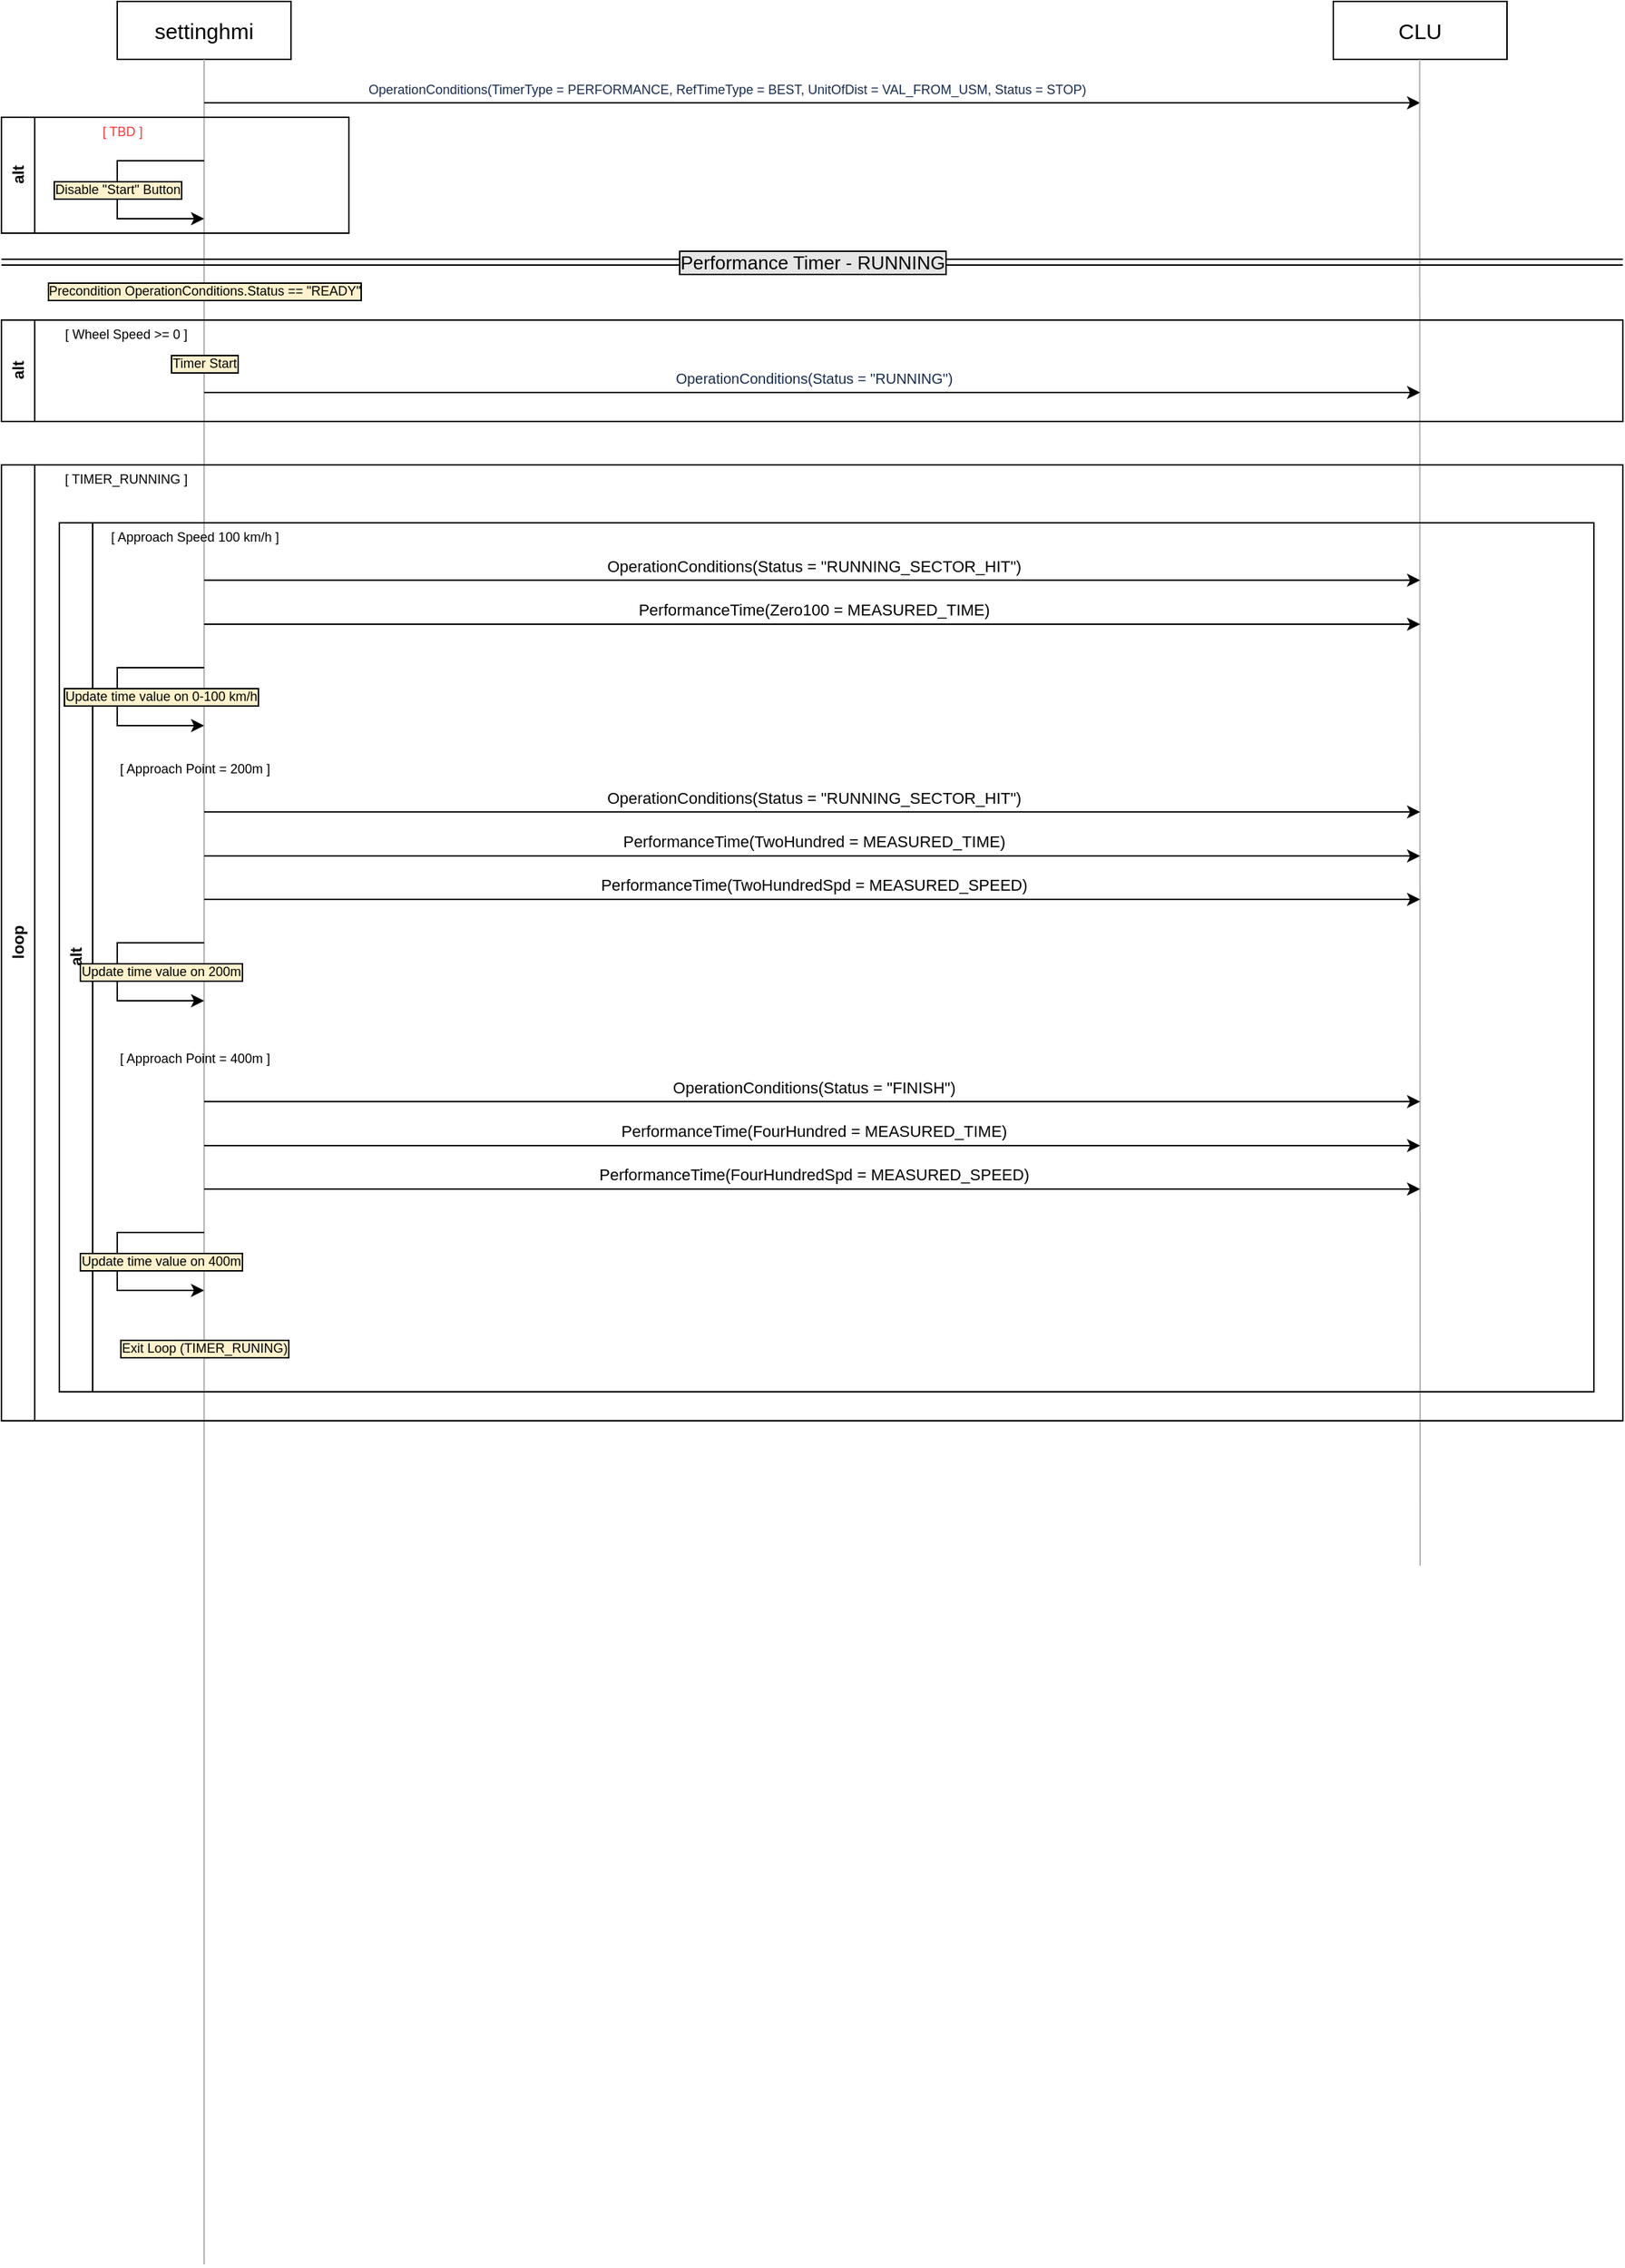<mxfile version="24.7.17">
  <diagram name="페이지-1" id="gs1mectcEGeimiHJpjWC">
    <mxGraphModel dx="988" dy="561" grid="1" gridSize="10" guides="1" tooltips="1" connect="1" arrows="1" fold="1" page="1" pageScale="1" pageWidth="1200" pageHeight="1920" math="0" shadow="0">
      <root>
        <mxCell id="0" />
        <mxCell id="1" parent="0" />
        <mxCell id="NuBGhkhx8Y5m-b2giT-t-1" value="settinghmi" style="rounded=0;whiteSpace=wrap;html=1;fontSize=15;" vertex="1" parent="1">
          <mxGeometry x="120" y="40" width="120" height="40" as="geometry" />
        </mxCell>
        <mxCell id="NuBGhkhx8Y5m-b2giT-t-2" value="CLU" style="rounded=0;whiteSpace=wrap;html=1;fontSize=15;" vertex="1" parent="1">
          <mxGeometry x="960" y="40" width="120" height="40" as="geometry" />
        </mxCell>
        <mxCell id="NuBGhkhx8Y5m-b2giT-t-3" value="" style="endArrow=none;html=1;rounded=0;entryX=0.5;entryY=1;entryDx=0;entryDy=0;strokeColor=#B3B3B3;" edge="1" parent="1" target="NuBGhkhx8Y5m-b2giT-t-1">
          <mxGeometry width="50" height="50" relative="1" as="geometry">
            <mxPoint x="180" y="1602.5" as="sourcePoint" />
            <mxPoint x="420" y="270" as="targetPoint" />
          </mxGeometry>
        </mxCell>
        <mxCell id="NuBGhkhx8Y5m-b2giT-t-4" value="alt" style="swimlane;horizontal=0;whiteSpace=wrap;html=1;fontSize=11;" vertex="1" parent="1">
          <mxGeometry x="40" y="120" width="240" height="80" as="geometry" />
        </mxCell>
        <mxCell id="NuBGhkhx8Y5m-b2giT-t-5" value="&amp;nbsp;[ TBD ]" style="text;html=1;align=center;verticalAlign=middle;whiteSpace=wrap;rounded=0;fontSize=9;fontColor=#FF3333;" vertex="1" parent="NuBGhkhx8Y5m-b2giT-t-4">
          <mxGeometry x="25" width="115" height="20" as="geometry" />
        </mxCell>
        <mxCell id="NuBGhkhx8Y5m-b2giT-t-6" value="" style="endArrow=classic;html=1;rounded=0;fontSize=5;" edge="1" parent="NuBGhkhx8Y5m-b2giT-t-4">
          <mxGeometry relative="1" as="geometry">
            <mxPoint x="140" y="30" as="sourcePoint" />
            <mxPoint x="140" y="70" as="targetPoint" />
            <Array as="points">
              <mxPoint x="80" y="30" />
              <mxPoint x="80" y="70" />
            </Array>
          </mxGeometry>
        </mxCell>
        <mxCell id="NuBGhkhx8Y5m-b2giT-t-7" value="Disable &quot;Start&quot; Button" style="edgeLabel;resizable=0;html=1;;align=center;verticalAlign=middle;fontSize=9;labelBorderColor=default;labelBackgroundColor=#FFF2CC;" connectable="0" vertex="1" parent="NuBGhkhx8Y5m-b2giT-t-6">
          <mxGeometry relative="1" as="geometry" />
        </mxCell>
        <mxCell id="NuBGhkhx8Y5m-b2giT-t-8" value="" style="endArrow=classic;html=1;rounded=0;" edge="1" parent="1">
          <mxGeometry width="50" height="50" relative="1" as="geometry">
            <mxPoint x="180" y="110" as="sourcePoint" />
            <mxPoint x="1020" y="110" as="targetPoint" />
          </mxGeometry>
        </mxCell>
        <mxCell id="NuBGhkhx8Y5m-b2giT-t-9" value="&lt;span style=&quot;color: rgb(23, 43, 77); font-family: &amp;quot;Source Sans Pro&amp;quot;, &amp;quot;Lucida Sans Unicode&amp;quot;, Arial, NG; font-size: 9px; text-align: start;&quot;&gt;OperationConditions(TimerType = PERFORMANCE, RefTimeType = BEST, UnitOfDist = VAL_FROM_USM, Status = STOP)&lt;/span&gt;" style="edgeLabel;html=1;align=center;verticalAlign=middle;resizable=0;points=[];" vertex="1" connectable="0" parent="NuBGhkhx8Y5m-b2giT-t-8">
          <mxGeometry x="-0.142" y="-1" relative="1" as="geometry">
            <mxPoint y="-11" as="offset" />
          </mxGeometry>
        </mxCell>
        <mxCell id="NuBGhkhx8Y5m-b2giT-t-10" value="" style="endArrow=none;html=1;rounded=0;entryX=0.5;entryY=1;entryDx=0;entryDy=0;strokeColor=#B3B3B3;" edge="1" parent="1">
          <mxGeometry width="50" height="50" relative="1" as="geometry">
            <mxPoint x="1020" y="1120" as="sourcePoint" />
            <mxPoint x="1019.69" y="80" as="targetPoint" />
          </mxGeometry>
        </mxCell>
        <mxCell id="NuBGhkhx8Y5m-b2giT-t-11" value="Performance Timer - RUNNING" style="shape=link;html=1;rounded=0;fontSize=13;labelBorderColor=default;labelBackgroundColor=#E6E6E6;" edge="1" parent="1">
          <mxGeometry width="100" relative="1" as="geometry">
            <mxPoint x="40" y="220" as="sourcePoint" />
            <mxPoint x="1160" y="220" as="targetPoint" />
            <mxPoint as="offset" />
          </mxGeometry>
        </mxCell>
        <mxCell id="NuBGhkhx8Y5m-b2giT-t-12" value="loop" style="swimlane;horizontal=0;whiteSpace=wrap;html=1;fontSize=11;" vertex="1" parent="1">
          <mxGeometry x="40" y="360" width="1120" height="660" as="geometry" />
        </mxCell>
        <mxCell id="NuBGhkhx8Y5m-b2giT-t-13" value="&amp;nbsp;[ TIMER_RUNNING ]" style="text;html=1;align=center;verticalAlign=middle;whiteSpace=wrap;rounded=0;fontSize=9;fontColor=#000000;" vertex="1" parent="NuBGhkhx8Y5m-b2giT-t-12">
          <mxGeometry x="30" width="110" height="20" as="geometry" />
        </mxCell>
        <mxCell id="NuBGhkhx8Y5m-b2giT-t-14" value="alt" style="swimlane;horizontal=0;whiteSpace=wrap;html=1;fontSize=11;" vertex="1" parent="NuBGhkhx8Y5m-b2giT-t-12">
          <mxGeometry x="40" y="40" width="1060" height="600" as="geometry" />
        </mxCell>
        <mxCell id="NuBGhkhx8Y5m-b2giT-t-15" value="&lt;font color=&quot;#000000&quot;&gt;&amp;nbsp;[ Approach Speed 100 km/h ]&lt;/font&gt;" style="text;html=1;align=center;verticalAlign=middle;whiteSpace=wrap;rounded=0;fontSize=9;fontColor=#FF3333;" vertex="1" parent="NuBGhkhx8Y5m-b2giT-t-14">
          <mxGeometry x="25" width="135" height="20" as="geometry" />
        </mxCell>
        <mxCell id="NuBGhkhx8Y5m-b2giT-t-16" value="" style="endArrow=classic;html=1;rounded=0;" edge="1" parent="NuBGhkhx8Y5m-b2giT-t-14">
          <mxGeometry width="50" height="50" relative="1" as="geometry">
            <mxPoint x="100" y="39.68" as="sourcePoint" />
            <mxPoint x="940" y="39.68" as="targetPoint" />
          </mxGeometry>
        </mxCell>
        <mxCell id="NuBGhkhx8Y5m-b2giT-t-17" value="&lt;div style=&quot;text-align: start;&quot;&gt;&lt;div&gt;OperationConditions(Status = &quot;RUNNING_SECTOR_HIT&quot;)&lt;/div&gt;&lt;/div&gt;" style="edgeLabel;html=1;align=center;verticalAlign=middle;resizable=0;points=[];" vertex="1" connectable="0" parent="NuBGhkhx8Y5m-b2giT-t-16">
          <mxGeometry x="-0.142" y="-1" relative="1" as="geometry">
            <mxPoint x="60" y="-11" as="offset" />
          </mxGeometry>
        </mxCell>
        <mxCell id="NuBGhkhx8Y5m-b2giT-t-18" value="" style="endArrow=classic;html=1;rounded=0;" edge="1" parent="NuBGhkhx8Y5m-b2giT-t-14">
          <mxGeometry width="50" height="50" relative="1" as="geometry">
            <mxPoint x="100" y="70" as="sourcePoint" />
            <mxPoint x="940" y="70" as="targetPoint" />
          </mxGeometry>
        </mxCell>
        <mxCell id="NuBGhkhx8Y5m-b2giT-t-19" value="&lt;div style=&quot;text-align: start;&quot;&gt;&lt;div&gt;PerformanceTime(Zero100 = MEASURED_TIME)&lt;/div&gt;&lt;/div&gt;" style="edgeLabel;html=1;align=center;verticalAlign=middle;resizable=0;points=[];" vertex="1" connectable="0" parent="NuBGhkhx8Y5m-b2giT-t-18">
          <mxGeometry x="-0.142" y="-1" relative="1" as="geometry">
            <mxPoint x="60" y="-11" as="offset" />
          </mxGeometry>
        </mxCell>
        <mxCell id="NuBGhkhx8Y5m-b2giT-t-20" value="" style="endArrow=classic;html=1;rounded=0;fontSize=5;" edge="1" parent="NuBGhkhx8Y5m-b2giT-t-14">
          <mxGeometry relative="1" as="geometry">
            <mxPoint x="100" y="100" as="sourcePoint" />
            <mxPoint x="100" y="140" as="targetPoint" />
            <Array as="points">
              <mxPoint x="40" y="100" />
              <mxPoint x="40" y="140" />
            </Array>
          </mxGeometry>
        </mxCell>
        <mxCell id="NuBGhkhx8Y5m-b2giT-t-21" value="Update time value on 0-100 km/h" style="edgeLabel;resizable=0;html=1;;align=center;verticalAlign=middle;fontSize=9;labelBorderColor=default;labelBackgroundColor=#FFF2CC;" connectable="0" vertex="1" parent="NuBGhkhx8Y5m-b2giT-t-20">
          <mxGeometry relative="1" as="geometry">
            <mxPoint x="30" as="offset" />
          </mxGeometry>
        </mxCell>
        <mxCell id="NuBGhkhx8Y5m-b2giT-t-22" value="&lt;font color=&quot;#000000&quot;&gt;&amp;nbsp;[ Approach Point = 200m ]&lt;/font&gt;" style="text;html=1;align=center;verticalAlign=middle;whiteSpace=wrap;rounded=0;fontSize=9;fontColor=#FF3333;" vertex="1" parent="NuBGhkhx8Y5m-b2giT-t-14">
          <mxGeometry x="25" y="160" width="135" height="20" as="geometry" />
        </mxCell>
        <mxCell id="NuBGhkhx8Y5m-b2giT-t-23" value="" style="endArrow=classic;html=1;rounded=0;" edge="1" parent="NuBGhkhx8Y5m-b2giT-t-14">
          <mxGeometry width="50" height="50" relative="1" as="geometry">
            <mxPoint x="100" y="199.68" as="sourcePoint" />
            <mxPoint x="940" y="199.68" as="targetPoint" />
          </mxGeometry>
        </mxCell>
        <mxCell id="NuBGhkhx8Y5m-b2giT-t-24" value="&lt;div style=&quot;text-align: start;&quot;&gt;&lt;div&gt;OperationConditions(Status = &quot;RUNNING_SECTOR_HIT&quot;)&lt;/div&gt;&lt;/div&gt;" style="edgeLabel;html=1;align=center;verticalAlign=middle;resizable=0;points=[];" vertex="1" connectable="0" parent="NuBGhkhx8Y5m-b2giT-t-23">
          <mxGeometry x="-0.142" y="-1" relative="1" as="geometry">
            <mxPoint x="60" y="-11" as="offset" />
          </mxGeometry>
        </mxCell>
        <mxCell id="NuBGhkhx8Y5m-b2giT-t-25" value="" style="endArrow=classic;html=1;rounded=0;" edge="1" parent="NuBGhkhx8Y5m-b2giT-t-14">
          <mxGeometry width="50" height="50" relative="1" as="geometry">
            <mxPoint x="100" y="230" as="sourcePoint" />
            <mxPoint x="940" y="230" as="targetPoint" />
          </mxGeometry>
        </mxCell>
        <mxCell id="NuBGhkhx8Y5m-b2giT-t-26" value="&lt;div style=&quot;text-align: start;&quot;&gt;&lt;div&gt;PerformanceTime(TwoHundred = MEASURED_TIME)&lt;/div&gt;&lt;/div&gt;" style="edgeLabel;html=1;align=center;verticalAlign=middle;resizable=0;points=[];" vertex="1" connectable="0" parent="NuBGhkhx8Y5m-b2giT-t-25">
          <mxGeometry x="-0.142" y="-1" relative="1" as="geometry">
            <mxPoint x="60" y="-11" as="offset" />
          </mxGeometry>
        </mxCell>
        <mxCell id="NuBGhkhx8Y5m-b2giT-t-27" value="" style="endArrow=classic;html=1;rounded=0;fontSize=5;" edge="1" parent="NuBGhkhx8Y5m-b2giT-t-14">
          <mxGeometry relative="1" as="geometry">
            <mxPoint x="100" y="290" as="sourcePoint" />
            <mxPoint x="100" y="330" as="targetPoint" />
            <Array as="points">
              <mxPoint x="40" y="290" />
              <mxPoint x="40" y="330" />
            </Array>
          </mxGeometry>
        </mxCell>
        <mxCell id="NuBGhkhx8Y5m-b2giT-t-28" value="Update time value on 200m" style="edgeLabel;resizable=0;html=1;;align=center;verticalAlign=middle;fontSize=9;labelBorderColor=default;labelBackgroundColor=#FFF2CC;" connectable="0" vertex="1" parent="NuBGhkhx8Y5m-b2giT-t-27">
          <mxGeometry relative="1" as="geometry">
            <mxPoint x="30" as="offset" />
          </mxGeometry>
        </mxCell>
        <mxCell id="NuBGhkhx8Y5m-b2giT-t-29" value="" style="endArrow=classic;html=1;rounded=0;" edge="1" parent="NuBGhkhx8Y5m-b2giT-t-14">
          <mxGeometry width="50" height="50" relative="1" as="geometry">
            <mxPoint x="100" y="260" as="sourcePoint" />
            <mxPoint x="940" y="260" as="targetPoint" />
          </mxGeometry>
        </mxCell>
        <mxCell id="NuBGhkhx8Y5m-b2giT-t-30" value="&lt;div style=&quot;text-align: start;&quot;&gt;&lt;div&gt;PerformanceTime(TwoHundredSpd = MEASURED_SPEED)&lt;/div&gt;&lt;/div&gt;" style="edgeLabel;html=1;align=center;verticalAlign=middle;resizable=0;points=[];" vertex="1" connectable="0" parent="NuBGhkhx8Y5m-b2giT-t-29">
          <mxGeometry x="-0.142" y="-1" relative="1" as="geometry">
            <mxPoint x="60" y="-11" as="offset" />
          </mxGeometry>
        </mxCell>
        <mxCell id="NuBGhkhx8Y5m-b2giT-t-31" value="&lt;font color=&quot;#000000&quot;&gt;&amp;nbsp;[ Approach Point = 400m ]&lt;/font&gt;" style="text;html=1;align=center;verticalAlign=middle;whiteSpace=wrap;rounded=0;fontSize=9;fontColor=#FF3333;" vertex="1" parent="NuBGhkhx8Y5m-b2giT-t-14">
          <mxGeometry x="25" y="360" width="135" height="20" as="geometry" />
        </mxCell>
        <mxCell id="NuBGhkhx8Y5m-b2giT-t-32" value="" style="endArrow=classic;html=1;rounded=0;" edge="1" parent="NuBGhkhx8Y5m-b2giT-t-14">
          <mxGeometry width="50" height="50" relative="1" as="geometry">
            <mxPoint x="100" y="399.68" as="sourcePoint" />
            <mxPoint x="940" y="399.68" as="targetPoint" />
          </mxGeometry>
        </mxCell>
        <mxCell id="NuBGhkhx8Y5m-b2giT-t-33" value="&lt;div style=&quot;text-align: start;&quot;&gt;&lt;div&gt;OperationConditions(Status = &quot;FINISH&quot;)&lt;/div&gt;&lt;/div&gt;" style="edgeLabel;html=1;align=center;verticalAlign=middle;resizable=0;points=[];" vertex="1" connectable="0" parent="NuBGhkhx8Y5m-b2giT-t-32">
          <mxGeometry x="-0.142" y="-1" relative="1" as="geometry">
            <mxPoint x="60" y="-11" as="offset" />
          </mxGeometry>
        </mxCell>
        <mxCell id="NuBGhkhx8Y5m-b2giT-t-34" value="" style="endArrow=classic;html=1;rounded=0;" edge="1" parent="NuBGhkhx8Y5m-b2giT-t-14">
          <mxGeometry width="50" height="50" relative="1" as="geometry">
            <mxPoint x="100" y="430" as="sourcePoint" />
            <mxPoint x="940" y="430" as="targetPoint" />
          </mxGeometry>
        </mxCell>
        <mxCell id="NuBGhkhx8Y5m-b2giT-t-35" value="&lt;div style=&quot;text-align: start;&quot;&gt;&lt;div&gt;PerformanceTime(FourHundred = MEASURED_TIME)&lt;/div&gt;&lt;/div&gt;" style="edgeLabel;html=1;align=center;verticalAlign=middle;resizable=0;points=[];" vertex="1" connectable="0" parent="NuBGhkhx8Y5m-b2giT-t-34">
          <mxGeometry x="-0.142" y="-1" relative="1" as="geometry">
            <mxPoint x="60" y="-11" as="offset" />
          </mxGeometry>
        </mxCell>
        <mxCell id="NuBGhkhx8Y5m-b2giT-t-36" value="" style="endArrow=classic;html=1;rounded=0;fontSize=5;" edge="1" parent="NuBGhkhx8Y5m-b2giT-t-14">
          <mxGeometry relative="1" as="geometry">
            <mxPoint x="100" y="490" as="sourcePoint" />
            <mxPoint x="100" y="530" as="targetPoint" />
            <Array as="points">
              <mxPoint x="40" y="490" />
              <mxPoint x="40" y="530" />
            </Array>
          </mxGeometry>
        </mxCell>
        <mxCell id="NuBGhkhx8Y5m-b2giT-t-37" value="Update time value on 400m" style="edgeLabel;resizable=0;html=1;;align=center;verticalAlign=middle;fontSize=9;labelBorderColor=default;labelBackgroundColor=#FFF2CC;" connectable="0" vertex="1" parent="NuBGhkhx8Y5m-b2giT-t-36">
          <mxGeometry relative="1" as="geometry">
            <mxPoint x="30" as="offset" />
          </mxGeometry>
        </mxCell>
        <mxCell id="NuBGhkhx8Y5m-b2giT-t-38" value="" style="endArrow=classic;html=1;rounded=0;" edge="1" parent="NuBGhkhx8Y5m-b2giT-t-14">
          <mxGeometry width="50" height="50" relative="1" as="geometry">
            <mxPoint x="100" y="460" as="sourcePoint" />
            <mxPoint x="940" y="460" as="targetPoint" />
          </mxGeometry>
        </mxCell>
        <mxCell id="NuBGhkhx8Y5m-b2giT-t-39" value="&lt;div style=&quot;text-align: start;&quot;&gt;&lt;div&gt;PerformanceTime(FourHundredSpd = MEASURED_SPEED)&lt;/div&gt;&lt;/div&gt;" style="edgeLabel;html=1;align=center;verticalAlign=middle;resizable=0;points=[];" vertex="1" connectable="0" parent="NuBGhkhx8Y5m-b2giT-t-38">
          <mxGeometry x="-0.142" y="-1" relative="1" as="geometry">
            <mxPoint x="60" y="-11" as="offset" />
          </mxGeometry>
        </mxCell>
        <mxCell id="NuBGhkhx8Y5m-b2giT-t-40" value="Exit Loop (TIMER_RUNING)" style="edgeLabel;resizable=0;html=1;;align=center;verticalAlign=middle;fontSize=9;labelBorderColor=default;labelBackgroundColor=#FFF2CC;" connectable="0" vertex="1" parent="NuBGhkhx8Y5m-b2giT-t-14">
          <mxGeometry x="100.0" y="570" as="geometry" />
        </mxCell>
        <mxCell id="NuBGhkhx8Y5m-b2giT-t-47" value="Precondition OperationConditions.Status == &quot;READY&quot;" style="edgeLabel;resizable=0;html=1;;align=center;verticalAlign=middle;fontSize=9;labelBorderColor=default;labelBackgroundColor=#FFF2CC;" connectable="0" vertex="1" parent="1">
          <mxGeometry x="180" y="240" as="geometry" />
        </mxCell>
        <mxCell id="NuBGhkhx8Y5m-b2giT-t-48" value="alt" style="swimlane;horizontal=0;whiteSpace=wrap;html=1;fontSize=11;" vertex="1" parent="1">
          <mxGeometry x="40" y="260" width="1120" height="70" as="geometry" />
        </mxCell>
        <UserObject label="&amp;nbsp;[ Wheel Speed &amp;gt;= 0 ]" tooltip="ㅁㅁㅁ" id="NuBGhkhx8Y5m-b2giT-t-49">
          <mxCell style="text;html=1;align=center;verticalAlign=middle;whiteSpace=wrap;rounded=0;fontSize=9;fontColor=#000000;" vertex="1" parent="NuBGhkhx8Y5m-b2giT-t-48">
            <mxGeometry x="30" width="110" height="20" as="geometry" />
          </mxCell>
        </UserObject>
        <mxCell id="NuBGhkhx8Y5m-b2giT-t-50" value="Timer Start" style="edgeLabel;resizable=0;html=1;;align=center;verticalAlign=middle;fontSize=9;labelBorderColor=default;labelBackgroundColor=#FFF2CC;" connectable="0" vertex="1" parent="NuBGhkhx8Y5m-b2giT-t-48">
          <mxGeometry x="140" y="30" as="geometry" />
        </mxCell>
        <mxCell id="NuBGhkhx8Y5m-b2giT-t-51" value="" style="endArrow=classic;html=1;rounded=0;" edge="1" parent="1">
          <mxGeometry width="50" height="50" relative="1" as="geometry">
            <mxPoint x="180" y="310" as="sourcePoint" />
            <mxPoint x="1020" y="310" as="targetPoint" />
          </mxGeometry>
        </mxCell>
        <mxCell id="NuBGhkhx8Y5m-b2giT-t-52" value="&lt;div style=&quot;text-align: start;&quot;&gt;&lt;font size=&quot;1&quot; face=&quot;Source Sans Pro, Lucida Sans Unicode, Arial, NG&quot; color=&quot;#172b4d&quot;&gt;OperationConditions(Status = &quot;RUNNING&quot;)&lt;/font&gt;&lt;/div&gt;" style="edgeLabel;html=1;align=center;verticalAlign=middle;resizable=0;points=[];" vertex="1" connectable="0" parent="NuBGhkhx8Y5m-b2giT-t-51">
          <mxGeometry x="-0.142" y="-1" relative="1" as="geometry">
            <mxPoint x="60" y="-11" as="offset" />
          </mxGeometry>
        </mxCell>
      </root>
    </mxGraphModel>
  </diagram>
</mxfile>
